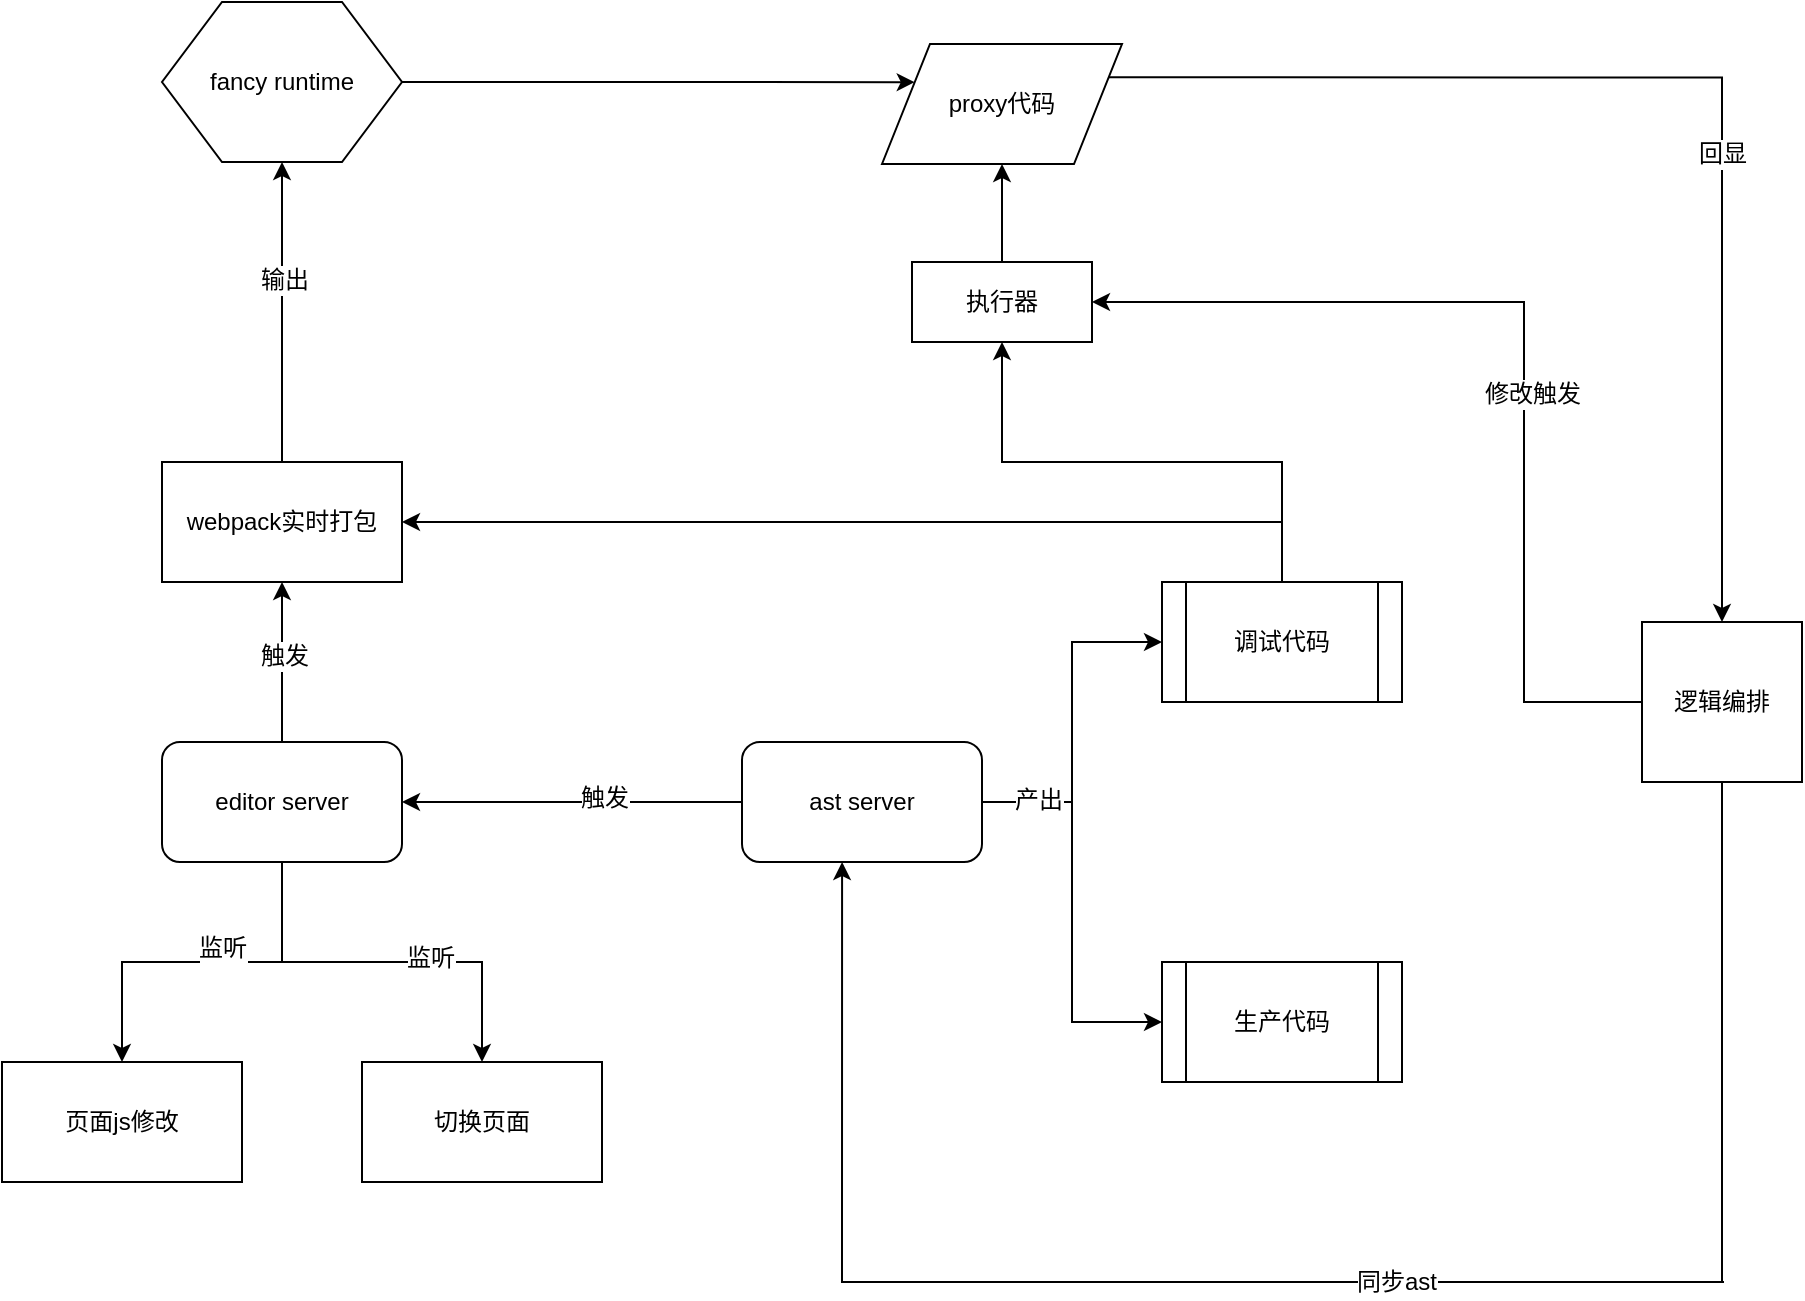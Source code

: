 <mxfile version="12.4.3" type="github" pages="1">
  <diagram id="lehbkLA7nOc8PdqdNO9n" name="Page-1">
    <mxGraphModel dx="1113" dy="632" grid="1" gridSize="10" guides="1" tooltips="1" connect="1" arrows="1" fold="1" page="1" pageScale="1" pageWidth="1169" pageHeight="827" math="0" shadow="0">
      <root>
        <mxCell id="0"/>
        <mxCell id="1" parent="0"/>
        <mxCell id="AB7s-sQYgCNoh7LsNM6m-3" style="edgeStyle=orthogonalEdgeStyle;rounded=0;orthogonalLoop=1;jettySize=auto;html=1;exitX=0.5;exitY=0;exitDx=0;exitDy=0;entryX=0.5;entryY=1;entryDx=0;entryDy=0;" edge="1" parent="1" source="V_GnVUXbcX-xm8xow_jG-1" target="AB7s-sQYgCNoh7LsNM6m-2">
          <mxGeometry relative="1" as="geometry"/>
        </mxCell>
        <mxCell id="AB7s-sQYgCNoh7LsNM6m-4" value="输出" style="text;html=1;align=center;verticalAlign=middle;resizable=0;points=[];;labelBackgroundColor=#ffffff;" vertex="1" connectable="0" parent="AB7s-sQYgCNoh7LsNM6m-3">
          <mxGeometry x="0.219" y="-1" relative="1" as="geometry">
            <mxPoint as="offset"/>
          </mxGeometry>
        </mxCell>
        <mxCell id="V_GnVUXbcX-xm8xow_jG-1" value="webpack实时打包" style="rounded=0;whiteSpace=wrap;html=1;" parent="1" vertex="1">
          <mxGeometry x="250" y="370" width="120" height="60" as="geometry"/>
        </mxCell>
        <mxCell id="V_GnVUXbcX-xm8xow_jG-11" style="edgeStyle=orthogonalEdgeStyle;rounded=0;orthogonalLoop=1;jettySize=auto;html=1;exitX=0.5;exitY=1;exitDx=0;exitDy=0;entryX=0.5;entryY=0;entryDx=0;entryDy=0;" parent="1" source="V_GnVUXbcX-xm8xow_jG-6" target="V_GnVUXbcX-xm8xow_jG-8" edge="1">
          <mxGeometry relative="1" as="geometry"/>
        </mxCell>
        <mxCell id="V_GnVUXbcX-xm8xow_jG-12" value="监听" style="text;html=1;align=center;verticalAlign=middle;resizable=0;points=[];;labelBackgroundColor=#ffffff;" parent="V_GnVUXbcX-xm8xow_jG-11" vertex="1" connectable="0">
          <mxGeometry x="-0.529" y="-8" relative="1" as="geometry">
            <mxPoint x="-22" as="offset"/>
          </mxGeometry>
        </mxCell>
        <mxCell id="V_GnVUXbcX-xm8xow_jG-13" style="edgeStyle=orthogonalEdgeStyle;rounded=0;orthogonalLoop=1;jettySize=auto;html=1;exitX=0.5;exitY=1;exitDx=0;exitDy=0;entryX=0.5;entryY=0;entryDx=0;entryDy=0;" parent="1" source="V_GnVUXbcX-xm8xow_jG-6" target="V_GnVUXbcX-xm8xow_jG-9" edge="1">
          <mxGeometry relative="1" as="geometry"/>
        </mxCell>
        <mxCell id="V_GnVUXbcX-xm8xow_jG-14" value="监听" style="text;html=1;align=center;verticalAlign=middle;resizable=0;points=[];;labelBackgroundColor=#ffffff;" parent="V_GnVUXbcX-xm8xow_jG-13" vertex="1" connectable="0">
          <mxGeometry x="0.237" y="2" relative="1" as="geometry">
            <mxPoint as="offset"/>
          </mxGeometry>
        </mxCell>
        <mxCell id="V_GnVUXbcX-xm8xow_jG-15" style="edgeStyle=orthogonalEdgeStyle;rounded=0;orthogonalLoop=1;jettySize=auto;html=1;exitX=0.5;exitY=0;exitDx=0;exitDy=0;entryX=0.5;entryY=1;entryDx=0;entryDy=0;" parent="1" source="V_GnVUXbcX-xm8xow_jG-6" target="V_GnVUXbcX-xm8xow_jG-1" edge="1">
          <mxGeometry relative="1" as="geometry"/>
        </mxCell>
        <mxCell id="V_GnVUXbcX-xm8xow_jG-16" value="触发" style="text;html=1;align=center;verticalAlign=middle;resizable=0;points=[];;labelBackgroundColor=#ffffff;" parent="V_GnVUXbcX-xm8xow_jG-15" vertex="1" connectable="0">
          <mxGeometry x="0.08" y="-1" relative="1" as="geometry">
            <mxPoint as="offset"/>
          </mxGeometry>
        </mxCell>
        <mxCell id="V_GnVUXbcX-xm8xow_jG-6" value="editor server" style="rounded=1;whiteSpace=wrap;html=1;" parent="1" vertex="1">
          <mxGeometry x="250" y="510" width="120" height="60" as="geometry"/>
        </mxCell>
        <mxCell id="V_GnVUXbcX-xm8xow_jG-8" value="页面js修改" style="rounded=0;whiteSpace=wrap;html=1;" parent="1" vertex="1">
          <mxGeometry x="170" y="670" width="120" height="60" as="geometry"/>
        </mxCell>
        <mxCell id="V_GnVUXbcX-xm8xow_jG-9" value="切换页面" style="rounded=0;whiteSpace=wrap;html=1;" parent="1" vertex="1">
          <mxGeometry x="350" y="670" width="120" height="60" as="geometry"/>
        </mxCell>
        <mxCell id="V_GnVUXbcX-xm8xow_jG-18" style="edgeStyle=orthogonalEdgeStyle;rounded=0;orthogonalLoop=1;jettySize=auto;html=1;exitX=0;exitY=0.5;exitDx=0;exitDy=0;entryX=1;entryY=0.5;entryDx=0;entryDy=0;" parent="1" source="V_GnVUXbcX-xm8xow_jG-17" target="V_GnVUXbcX-xm8xow_jG-6" edge="1">
          <mxGeometry relative="1" as="geometry"/>
        </mxCell>
        <mxCell id="V_GnVUXbcX-xm8xow_jG-19" value="触发" style="text;html=1;align=center;verticalAlign=middle;resizable=0;points=[];;labelBackgroundColor=#ffffff;" parent="V_GnVUXbcX-xm8xow_jG-18" vertex="1" connectable="0">
          <mxGeometry x="-0.188" y="-2" relative="1" as="geometry">
            <mxPoint as="offset"/>
          </mxGeometry>
        </mxCell>
        <mxCell id="AB7s-sQYgCNoh7LsNM6m-5" style="edgeStyle=orthogonalEdgeStyle;rounded=0;orthogonalLoop=1;jettySize=auto;html=1;exitX=1;exitY=0.5;exitDx=0;exitDy=0;entryX=0;entryY=0.5;entryDx=0;entryDy=0;" edge="1" parent="1" source="V_GnVUXbcX-xm8xow_jG-17" target="V_GnVUXbcX-xm8xow_jG-21">
          <mxGeometry relative="1" as="geometry"/>
        </mxCell>
        <mxCell id="AB7s-sQYgCNoh7LsNM6m-6" style="edgeStyle=orthogonalEdgeStyle;rounded=0;orthogonalLoop=1;jettySize=auto;html=1;exitX=1;exitY=0.5;exitDx=0;exitDy=0;entryX=0;entryY=0.5;entryDx=0;entryDy=0;" edge="1" parent="1" source="V_GnVUXbcX-xm8xow_jG-17" target="V_GnVUXbcX-xm8xow_jG-20">
          <mxGeometry relative="1" as="geometry"/>
        </mxCell>
        <mxCell id="AB7s-sQYgCNoh7LsNM6m-7" value="产出" style="text;html=1;align=center;verticalAlign=middle;resizable=0;points=[];;labelBackgroundColor=#ffffff;" vertex="1" connectable="0" parent="AB7s-sQYgCNoh7LsNM6m-6">
          <mxGeometry x="-0.719" y="1" relative="1" as="geometry">
            <mxPoint as="offset"/>
          </mxGeometry>
        </mxCell>
        <mxCell id="V_GnVUXbcX-xm8xow_jG-17" value="ast server" style="rounded=1;whiteSpace=wrap;html=1;" parent="1" vertex="1">
          <mxGeometry x="540" y="510" width="120" height="60" as="geometry"/>
        </mxCell>
        <mxCell id="V_GnVUXbcX-xm8xow_jG-20" value="生产代码" style="shape=process;whiteSpace=wrap;html=1;backgroundOutline=1;" parent="1" vertex="1">
          <mxGeometry x="750" y="620" width="120" height="60" as="geometry"/>
        </mxCell>
        <mxCell id="AB7s-sQYgCNoh7LsNM6m-8" style="edgeStyle=orthogonalEdgeStyle;rounded=0;orthogonalLoop=1;jettySize=auto;html=1;exitX=0.5;exitY=0;exitDx=0;exitDy=0;entryX=1;entryY=0.5;entryDx=0;entryDy=0;" edge="1" parent="1" source="V_GnVUXbcX-xm8xow_jG-21" target="V_GnVUXbcX-xm8xow_jG-1">
          <mxGeometry relative="1" as="geometry"/>
        </mxCell>
        <mxCell id="AB7s-sQYgCNoh7LsNM6m-26" style="edgeStyle=orthogonalEdgeStyle;rounded=0;orthogonalLoop=1;jettySize=auto;html=1;exitX=0.5;exitY=0;exitDx=0;exitDy=0;entryX=0.5;entryY=1;entryDx=0;entryDy=0;" edge="1" parent="1" source="V_GnVUXbcX-xm8xow_jG-21" target="AB7s-sQYgCNoh7LsNM6m-22">
          <mxGeometry relative="1" as="geometry"/>
        </mxCell>
        <mxCell id="V_GnVUXbcX-xm8xow_jG-21" value="调试代码" style="shape=process;whiteSpace=wrap;html=1;backgroundOutline=1;" parent="1" vertex="1">
          <mxGeometry x="750" y="430" width="120" height="60" as="geometry"/>
        </mxCell>
        <mxCell id="AB7s-sQYgCNoh7LsNM6m-9" style="edgeStyle=orthogonalEdgeStyle;rounded=0;orthogonalLoop=1;jettySize=auto;html=1;exitX=1;exitY=0.5;exitDx=0;exitDy=0;entryX=0;entryY=0.25;entryDx=0;entryDy=0;" edge="1" parent="1" source="AB7s-sQYgCNoh7LsNM6m-2" target="AB7s-sQYgCNoh7LsNM6m-10">
          <mxGeometry relative="1" as="geometry">
            <mxPoint x="590" y="179.765" as="targetPoint"/>
          </mxGeometry>
        </mxCell>
        <mxCell id="AB7s-sQYgCNoh7LsNM6m-2" value="fancy runtime" style="shape=hexagon;perimeter=hexagonPerimeter2;whiteSpace=wrap;html=1;" vertex="1" parent="1">
          <mxGeometry x="250" y="140" width="120" height="80" as="geometry"/>
        </mxCell>
        <mxCell id="AB7s-sQYgCNoh7LsNM6m-12" style="edgeStyle=orthogonalEdgeStyle;rounded=0;orthogonalLoop=1;jettySize=auto;html=1;exitX=1;exitY=0.25;exitDx=0;exitDy=0;entryX=0.5;entryY=0;entryDx=0;entryDy=0;" edge="1" parent="1" source="AB7s-sQYgCNoh7LsNM6m-10" target="AB7s-sQYgCNoh7LsNM6m-11">
          <mxGeometry relative="1" as="geometry"/>
        </mxCell>
        <mxCell id="AB7s-sQYgCNoh7LsNM6m-13" value="回显" style="text;html=1;align=center;verticalAlign=middle;resizable=0;points=[];;labelBackgroundColor=#ffffff;" vertex="1" connectable="0" parent="AB7s-sQYgCNoh7LsNM6m-12">
          <mxGeometry x="0.059" y="-38" relative="1" as="geometry">
            <mxPoint x="38" y="38" as="offset"/>
          </mxGeometry>
        </mxCell>
        <mxCell id="AB7s-sQYgCNoh7LsNM6m-10" value="proxy代码" style="shape=parallelogram;perimeter=parallelogramPerimeter;whiteSpace=wrap;html=1;" vertex="1" parent="1">
          <mxGeometry x="610" y="161" width="120" height="60" as="geometry"/>
        </mxCell>
        <mxCell id="AB7s-sQYgCNoh7LsNM6m-15" style="edgeStyle=orthogonalEdgeStyle;rounded=0;orthogonalLoop=1;jettySize=auto;html=1;exitX=0.5;exitY=1;exitDx=0;exitDy=0;entryX=0.417;entryY=1;entryDx=0;entryDy=0;entryPerimeter=0;" edge="1" parent="1" source="AB7s-sQYgCNoh7LsNM6m-11" target="V_GnVUXbcX-xm8xow_jG-17">
          <mxGeometry relative="1" as="geometry">
            <Array as="points">
              <mxPoint x="1031" y="780"/>
              <mxPoint x="591" y="780"/>
            </Array>
          </mxGeometry>
        </mxCell>
        <mxCell id="AB7s-sQYgCNoh7LsNM6m-16" value="同步ast" style="text;html=1;align=center;verticalAlign=middle;resizable=0;points=[];;labelBackgroundColor=#ffffff;" vertex="1" connectable="0" parent="AB7s-sQYgCNoh7LsNM6m-15">
          <mxGeometry x="-0.079" relative="1" as="geometry">
            <mxPoint as="offset"/>
          </mxGeometry>
        </mxCell>
        <mxCell id="AB7s-sQYgCNoh7LsNM6m-23" style="edgeStyle=orthogonalEdgeStyle;rounded=0;orthogonalLoop=1;jettySize=auto;html=1;exitX=0;exitY=0.5;exitDx=0;exitDy=0;entryX=1;entryY=0.5;entryDx=0;entryDy=0;" edge="1" parent="1" source="AB7s-sQYgCNoh7LsNM6m-11" target="AB7s-sQYgCNoh7LsNM6m-22">
          <mxGeometry relative="1" as="geometry">
            <Array as="points">
              <mxPoint x="931" y="490"/>
              <mxPoint x="931" y="290"/>
            </Array>
          </mxGeometry>
        </mxCell>
        <mxCell id="AB7s-sQYgCNoh7LsNM6m-24" value="修改触发" style="text;html=1;align=center;verticalAlign=middle;resizable=0;points=[];;labelBackgroundColor=#ffffff;" vertex="1" connectable="0" parent="AB7s-sQYgCNoh7LsNM6m-23">
          <mxGeometry x="-0.104" y="-4" relative="1" as="geometry">
            <mxPoint as="offset"/>
          </mxGeometry>
        </mxCell>
        <mxCell id="AB7s-sQYgCNoh7LsNM6m-11" value="逻辑编排" style="whiteSpace=wrap;html=1;aspect=fixed;" vertex="1" parent="1">
          <mxGeometry x="990" y="450" width="80" height="80" as="geometry"/>
        </mxCell>
        <mxCell id="AB7s-sQYgCNoh7LsNM6m-25" style="edgeStyle=orthogonalEdgeStyle;rounded=0;orthogonalLoop=1;jettySize=auto;html=1;exitX=0.5;exitY=0;exitDx=0;exitDy=0;entryX=0.5;entryY=1;entryDx=0;entryDy=0;" edge="1" parent="1" source="AB7s-sQYgCNoh7LsNM6m-22" target="AB7s-sQYgCNoh7LsNM6m-10">
          <mxGeometry relative="1" as="geometry"/>
        </mxCell>
        <mxCell id="AB7s-sQYgCNoh7LsNM6m-22" value="执行器" style="rounded=0;whiteSpace=wrap;html=1;" vertex="1" parent="1">
          <mxGeometry x="625" y="270" width="90" height="40" as="geometry"/>
        </mxCell>
      </root>
    </mxGraphModel>
  </diagram>
</mxfile>
